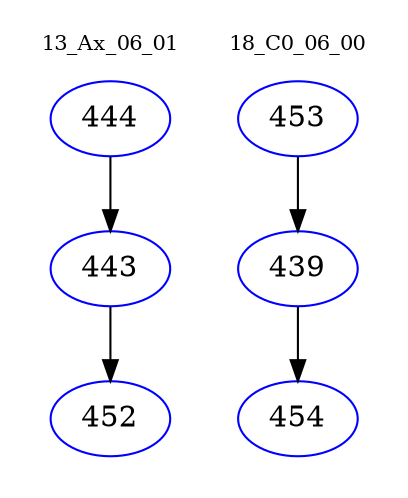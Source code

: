 digraph{
subgraph cluster_0 {
color = white
label = "13_Ax_06_01";
fontsize=10;
T0_444 [label="444", color="blue"]
T0_444 -> T0_443 [color="black"]
T0_443 [label="443", color="blue"]
T0_443 -> T0_452 [color="black"]
T0_452 [label="452", color="blue"]
}
subgraph cluster_1 {
color = white
label = "18_C0_06_00";
fontsize=10;
T1_453 [label="453", color="blue"]
T1_453 -> T1_439 [color="black"]
T1_439 [label="439", color="blue"]
T1_439 -> T1_454 [color="black"]
T1_454 [label="454", color="blue"]
}
}
